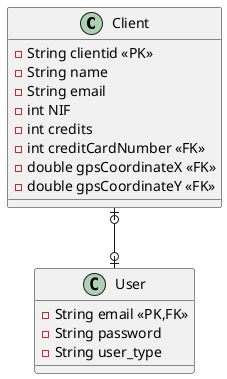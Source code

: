 @startuml
'skinparam linetype polyline


class Client {
    -String clientid «PK»
    -String name
    -String email
    -int NIF
    -int credits
    -int creditCardNumber «FK»
    -double gpsCoordinateX «FK»
    -double gpsCoordinateY «FK»
}

class User {
    -String email «PK,FK»
    -String password
    -String user_type
}

Client |o--o| User

@enduml